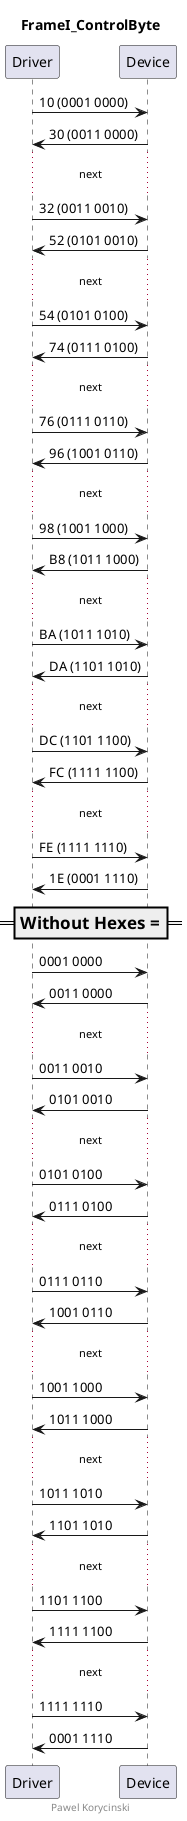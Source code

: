 @startuml

title FrameI_ControlByte

participant Driver
participant Device

Driver -> Device : 10 (‭0001 0000‬)
Device -> Driver : 30 (‭0011 0000‬)
...next...
Driver -> Device : 32 (‭0011 0010‬)
Device -> Driver : 52 (‭0101 0010‬)
...next...
Driver -> Device : 54 (‭0101 0100‬)
Device -> Driver : 74 (‭0111 0100‬)
...next...
Driver -> Device : 76 (‭0111 0110‬)
Device -> Driver : 96 (‭1001 0110‬)
...next...
Driver -> Device : 98 (‭1001 1000‬)
Device -> Driver : B8 (‭1011 1000‬)
...next...
Driver -> Device : BA (‭1011 1010‬)
Device -> Driver : DA (‭1101 1010‬)
...next...
Driver -> Device : DC (‭1101 1100‬)
Device -> Driver : FC (‭1111 1100‬)
...next...
Driver -> Device : FE (‭1111 1110‬)
Device -> Driver : 1E (‭0001 1110‬)

=== Without Hexes ===

Driver -> Device : ‭0001 0000
Driver <- Device : ‭0011 0000
...next...
Driver -> Device : ‭0011 0010
Driver <- Device : ‭0101 0010
...next...
Driver -> Device : ‭0101 0100
Driver <- Device : ‭0111 0100
...next...
Driver -> Device : ‭0111 0110
Device -> Driver : ‭1001 0110
...next...  
Driver -> Device : ‭1001 1000
Device -> Driver : ‭1011 1000
...next...
Driver -> Device : ‭1011 1010
Device -> Driver : ‭1101 1010
...next...
Driver -> Device : ‭1101 1100
Device -> Driver : ‭1111 1100
...next...
Driver -> Device : ‭1111 1110
Device -> Driver : ‭0001 1110

footer Pawel Korycinski
@enduml